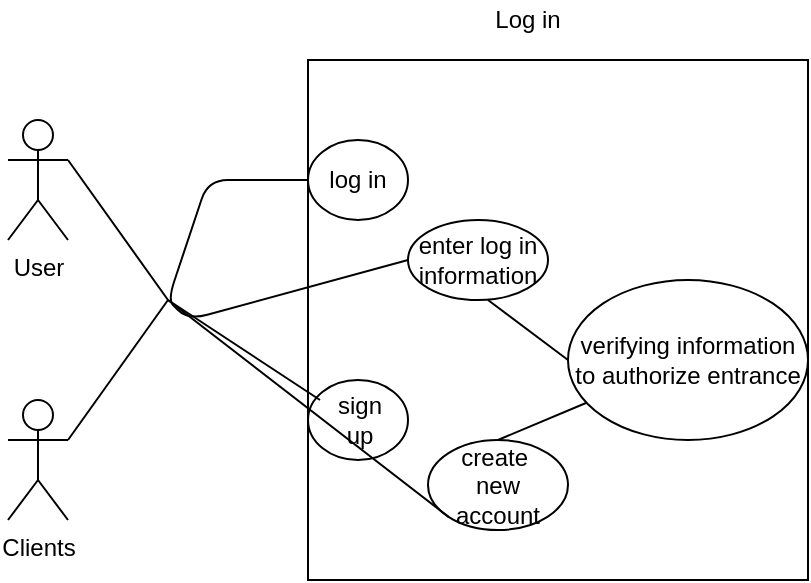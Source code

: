 <mxfile version="15.1.4" type="github">
  <diagram id="5EPLgpwoSbrz8tOGRpnV" name="Page-1">
    <mxGraphModel dx="1303" dy="767" grid="1" gridSize="10" guides="1" tooltips="1" connect="1" arrows="1" fold="1" page="1" pageScale="1" pageWidth="850" pageHeight="1100" math="0" shadow="0">
      <root>
        <mxCell id="0" />
        <mxCell id="1" parent="0" />
        <mxCell id="skvQHu-0yviLPDgYSSop-2" value="" style="rounded=0;whiteSpace=wrap;html=1;" vertex="1" parent="1">
          <mxGeometry x="350" y="70" width="250" height="260" as="geometry" />
        </mxCell>
        <mxCell id="skvQHu-0yviLPDgYSSop-3" value="User" style="shape=umlActor;verticalLabelPosition=bottom;verticalAlign=top;html=1;outlineConnect=0;" vertex="1" parent="1">
          <mxGeometry x="200" y="100" width="30" height="60" as="geometry" />
        </mxCell>
        <mxCell id="skvQHu-0yviLPDgYSSop-4" value="Clients" style="shape=umlActor;verticalLabelPosition=bottom;verticalAlign=top;html=1;outlineConnect=0;" vertex="1" parent="1">
          <mxGeometry x="200" y="240" width="30" height="60" as="geometry" />
        </mxCell>
        <mxCell id="skvQHu-0yviLPDgYSSop-5" value="log in" style="ellipse;whiteSpace=wrap;html=1;" vertex="1" parent="1">
          <mxGeometry x="350" y="110" width="50" height="40" as="geometry" />
        </mxCell>
        <mxCell id="skvQHu-0yviLPDgYSSop-6" value="" style="ellipse;whiteSpace=wrap;html=1;" vertex="1" parent="1">
          <mxGeometry x="350" y="230" width="50" height="40" as="geometry" />
        </mxCell>
        <mxCell id="skvQHu-0yviLPDgYSSop-7" value="sign up" style="text;html=1;strokeColor=none;fillColor=none;align=center;verticalAlign=middle;whiteSpace=wrap;rounded=0;" vertex="1" parent="1">
          <mxGeometry x="356" y="240" width="40" height="20" as="geometry" />
        </mxCell>
        <mxCell id="skvQHu-0yviLPDgYSSop-8" value="create&amp;nbsp;&lt;br&gt;new&lt;br&gt;account" style="ellipse;whiteSpace=wrap;html=1;" vertex="1" parent="1">
          <mxGeometry x="410" y="260" width="70" height="45" as="geometry" />
        </mxCell>
        <mxCell id="skvQHu-0yviLPDgYSSop-9" value="" style="ellipse;whiteSpace=wrap;html=1;" vertex="1" parent="1">
          <mxGeometry x="400" y="150" width="70" height="40" as="geometry" />
        </mxCell>
        <mxCell id="skvQHu-0yviLPDgYSSop-10" value="enter log in information" style="text;html=1;strokeColor=none;fillColor=none;align=center;verticalAlign=middle;whiteSpace=wrap;rounded=0;" vertex="1" parent="1">
          <mxGeometry x="420" y="160" width="30" height="20" as="geometry" />
        </mxCell>
        <mxCell id="skvQHu-0yviLPDgYSSop-13" value="verifying information to authorize entrance" style="ellipse;whiteSpace=wrap;html=1;" vertex="1" parent="1">
          <mxGeometry x="480" y="180" width="120" height="80" as="geometry" />
        </mxCell>
        <mxCell id="skvQHu-0yviLPDgYSSop-16" value="" style="endArrow=none;html=1;exitX=0;exitY=0.5;exitDx=0;exitDy=0;" edge="1" parent="1" source="skvQHu-0yviLPDgYSSop-9">
          <mxGeometry width="50" height="50" relative="1" as="geometry">
            <mxPoint x="440" y="190" as="sourcePoint" />
            <mxPoint x="350" y="130" as="targetPoint" />
            <Array as="points">
              <mxPoint x="290" y="200" />
              <mxPoint x="280" y="190" />
              <mxPoint x="300" y="130" />
              <mxPoint x="330" y="130" />
            </Array>
          </mxGeometry>
        </mxCell>
        <mxCell id="skvQHu-0yviLPDgYSSop-19" value="" style="endArrow=none;html=1;entryX=0;entryY=0;entryDx=0;entryDy=0;" edge="1" parent="1" target="skvQHu-0yviLPDgYSSop-7">
          <mxGeometry width="50" height="50" relative="1" as="geometry">
            <mxPoint x="280" y="190" as="sourcePoint" />
            <mxPoint x="490" y="140" as="targetPoint" />
          </mxGeometry>
        </mxCell>
        <mxCell id="skvQHu-0yviLPDgYSSop-20" value="" style="endArrow=none;html=1;entryX=0;entryY=1;entryDx=0;entryDy=0;" edge="1" parent="1" target="skvQHu-0yviLPDgYSSop-8">
          <mxGeometry width="50" height="50" relative="1" as="geometry">
            <mxPoint x="280" y="190" as="sourcePoint" />
            <mxPoint x="410" y="280" as="targetPoint" />
          </mxGeometry>
        </mxCell>
        <mxCell id="skvQHu-0yviLPDgYSSop-21" value="" style="endArrow=none;html=1;" edge="1" parent="1">
          <mxGeometry width="50" height="50" relative="1" as="geometry">
            <mxPoint x="230" y="120" as="sourcePoint" />
            <mxPoint x="280" y="190" as="targetPoint" />
          </mxGeometry>
        </mxCell>
        <mxCell id="skvQHu-0yviLPDgYSSop-22" value="" style="endArrow=none;html=1;" edge="1" parent="1">
          <mxGeometry width="50" height="50" relative="1" as="geometry">
            <mxPoint x="230" y="260" as="sourcePoint" />
            <mxPoint x="280" y="190" as="targetPoint" />
          </mxGeometry>
        </mxCell>
        <mxCell id="skvQHu-0yviLPDgYSSop-23" value="" style="endArrow=none;html=1;entryX=0;entryY=0.5;entryDx=0;entryDy=0;" edge="1" parent="1" target="skvQHu-0yviLPDgYSSop-13">
          <mxGeometry width="50" height="50" relative="1" as="geometry">
            <mxPoint x="440" y="190" as="sourcePoint" />
            <mxPoint x="490" y="140" as="targetPoint" />
          </mxGeometry>
        </mxCell>
        <mxCell id="skvQHu-0yviLPDgYSSop-24" value="" style="endArrow=none;html=1;" edge="1" parent="1" target="skvQHu-0yviLPDgYSSop-13">
          <mxGeometry width="50" height="50" relative="1" as="geometry">
            <mxPoint x="445" y="260" as="sourcePoint" />
            <mxPoint x="490" y="140" as="targetPoint" />
          </mxGeometry>
        </mxCell>
        <mxCell id="skvQHu-0yviLPDgYSSop-27" value="Log in" style="text;html=1;strokeColor=none;fillColor=none;align=center;verticalAlign=middle;whiteSpace=wrap;rounded=0;" vertex="1" parent="1">
          <mxGeometry x="440" y="40" width="40" height="20" as="geometry" />
        </mxCell>
      </root>
    </mxGraphModel>
  </diagram>
</mxfile>
